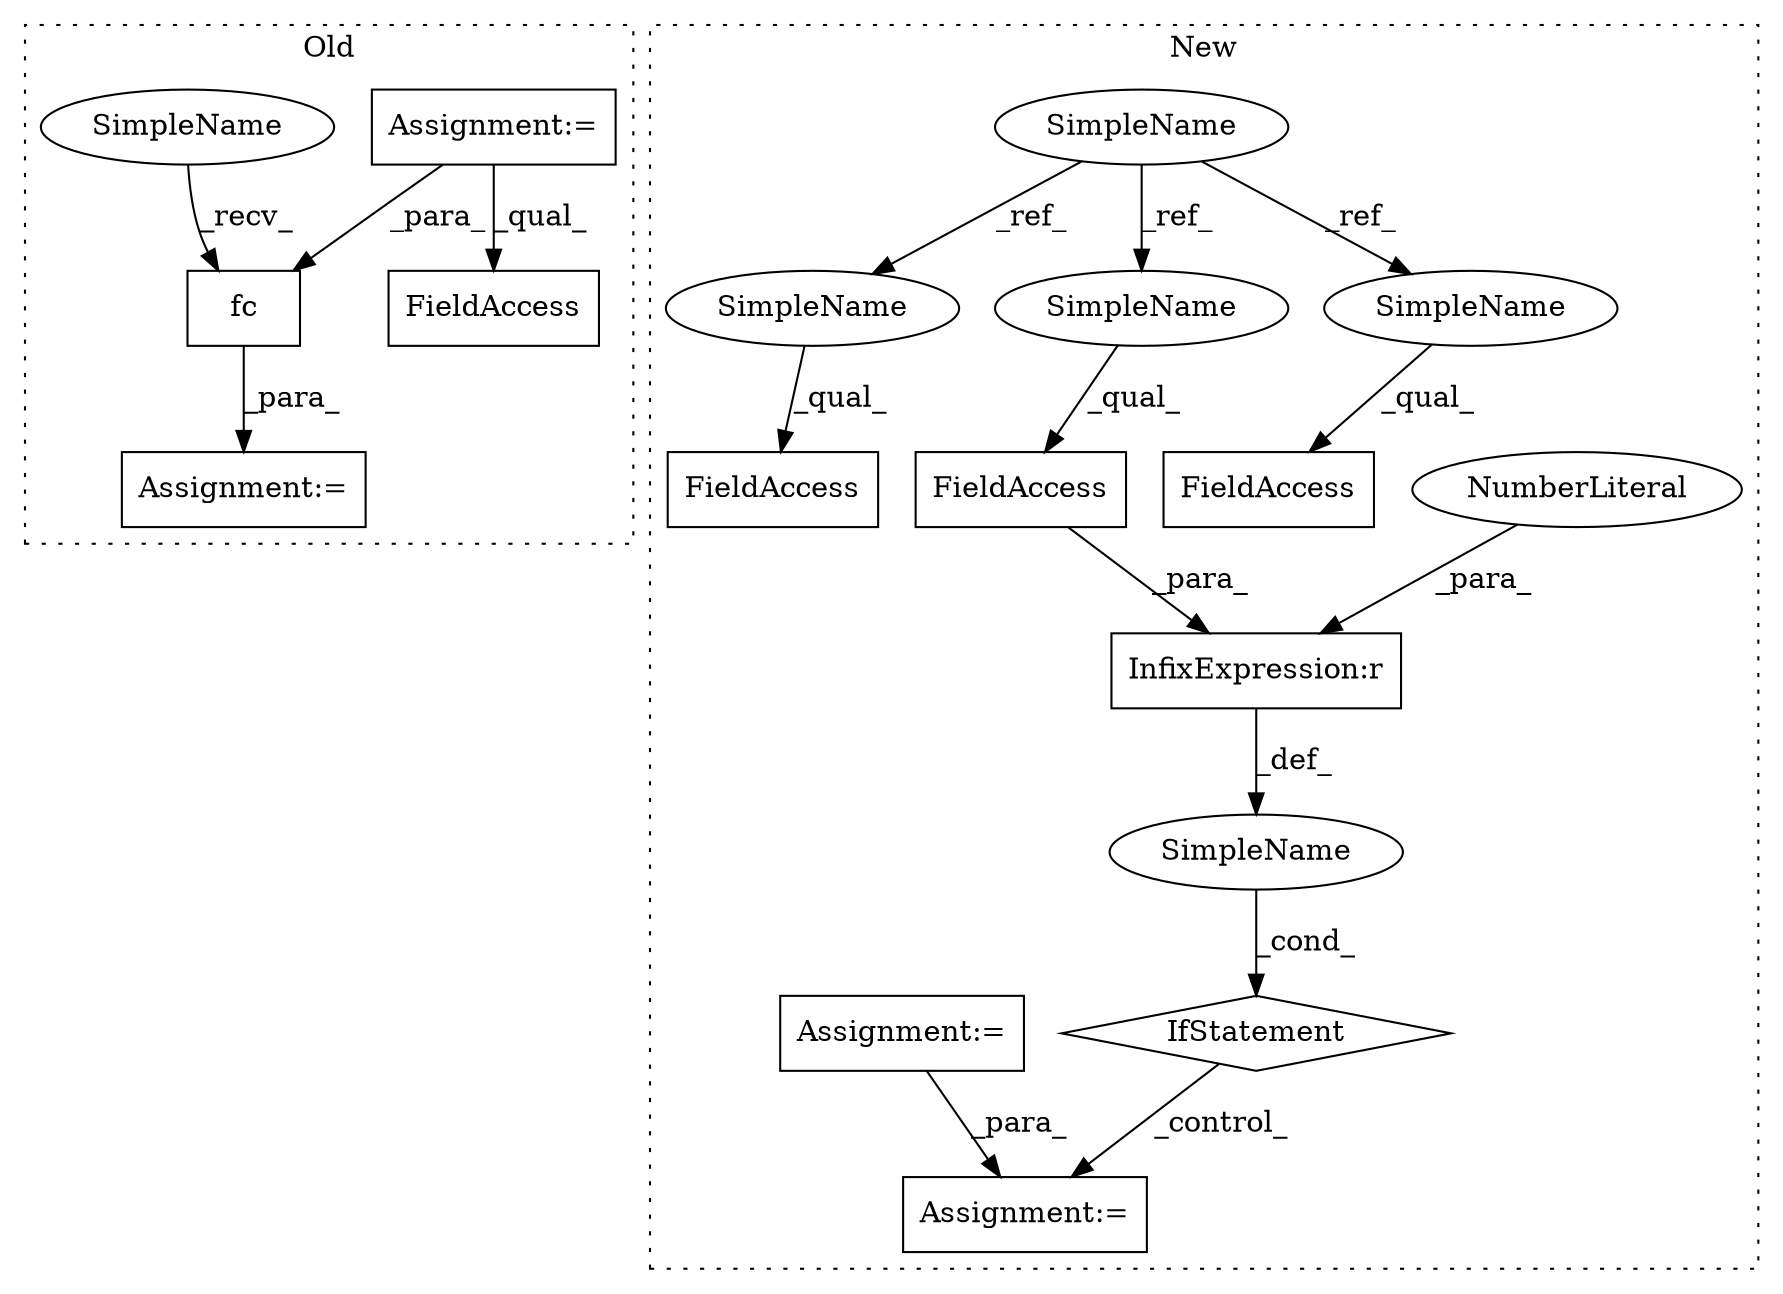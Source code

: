 digraph G {
subgraph cluster0 {
1 [label="fc" a="32" s="1961,1974" l="3,1" shape="box"];
3 [label="Assignment:=" a="7" s="1924" l="1" shape="box"];
13 [label="Assignment:=" a="7" s="1521" l="4" shape="box"];
14 [label="FieldAccess" a="22" s="1662" l="15" shape="box"];
18 [label="SimpleName" a="42" s="1956" l="4" shape="ellipse"];
label = "Old";
style="dotted";
}
subgraph cluster1 {
2 [label="IfStatement" a="25" s="2959,2980" l="4,2" shape="diamond"];
4 [label="SimpleName" a="42" s="" l="" shape="ellipse"];
5 [label="Assignment:=" a="7" s="2998" l="1" shape="box"];
6 [label="InfixExpression:r" a="27" s="2975" l="4" shape="box"];
7 [label="NumberLiteral" a="34" s="2979" l="1" shape="ellipse"];
8 [label="FieldAccess" a="22" s="2963" l="12" shape="box"];
9 [label="SimpleName" a="42" s="2726" l="4" shape="ellipse"];
10 [label="FieldAccess" a="22" s="2860" l="15" shape="box"];
11 [label="FieldAccess" a="22" s="3011" l="14" shape="box"];
12 [label="Assignment:=" a="7" s="2851" l="1" shape="box"];
15 [label="SimpleName" a="42" s="2860" l="4" shape="ellipse"];
16 [label="SimpleName" a="42" s="2963" l="4" shape="ellipse"];
17 [label="SimpleName" a="42" s="3011" l="4" shape="ellipse"];
label = "New";
style="dotted";
}
1 -> 3 [label="_para_"];
2 -> 5 [label="_control_"];
4 -> 2 [label="_cond_"];
6 -> 4 [label="_def_"];
7 -> 6 [label="_para_"];
8 -> 6 [label="_para_"];
9 -> 17 [label="_ref_"];
9 -> 16 [label="_ref_"];
9 -> 15 [label="_ref_"];
12 -> 5 [label="_para_"];
13 -> 14 [label="_qual_"];
13 -> 1 [label="_para_"];
15 -> 10 [label="_qual_"];
16 -> 8 [label="_qual_"];
17 -> 11 [label="_qual_"];
18 -> 1 [label="_recv_"];
}